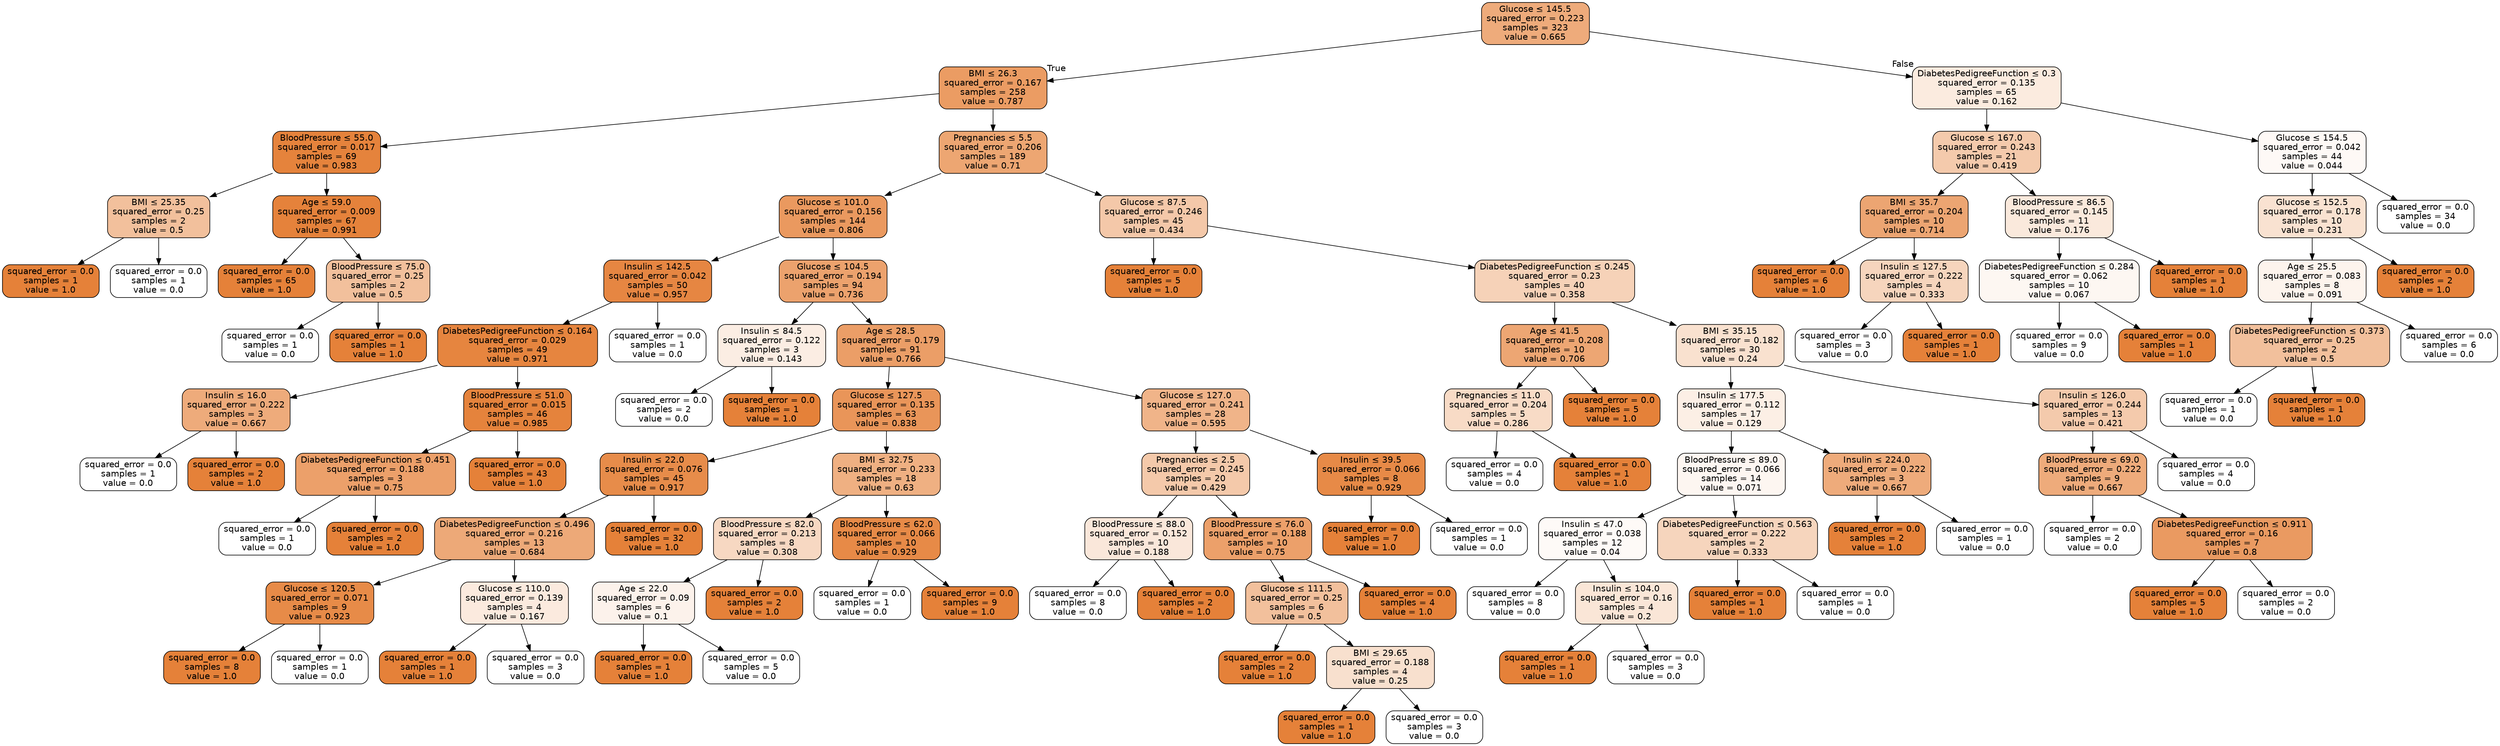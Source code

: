 digraph Tree {
node [shape=box, style="filled, rounded", color="black", fontname="helvetica"] ;
edge [fontname="helvetica"] ;
0 [label=<Glucose &le; 145.5<br/>squared_error = 0.223<br/>samples = 323<br/>value = 0.665>, fillcolor="#eeab7b"] ;
1 [label=<BMI &le; 26.3<br/>squared_error = 0.167<br/>samples = 258<br/>value = 0.787>, fillcolor="#eb9c63"] ;
0 -> 1 [labeldistance=2.5, labelangle=45, headlabel="True"] ;
2 [label=<BloodPressure &le; 55.0<br/>squared_error = 0.017<br/>samples = 69<br/>value = 0.983>, fillcolor="#e5833c"] ;
1 -> 2 ;
3 [label=<BMI &le; 25.35<br/>squared_error = 0.25<br/>samples = 2<br/>value = 0.5>, fillcolor="#f2c09c"] ;
2 -> 3 ;
4 [label=<squared_error = 0.0<br/>samples = 1<br/>value = 1.0>, fillcolor="#e58139"] ;
3 -> 4 ;
5 [label=<squared_error = 0.0<br/>samples = 1<br/>value = 0.0>, fillcolor="#ffffff"] ;
3 -> 5 ;
6 [label=<Age &le; 59.0<br/>squared_error = 0.009<br/>samples = 67<br/>value = 0.991>, fillcolor="#e5823b"] ;
2 -> 6 ;
7 [label=<squared_error = 0.0<br/>samples = 65<br/>value = 1.0>, fillcolor="#e58139"] ;
6 -> 7 ;
8 [label=<BloodPressure &le; 75.0<br/>squared_error = 0.25<br/>samples = 2<br/>value = 0.5>, fillcolor="#f2c09c"] ;
6 -> 8 ;
9 [label=<squared_error = 0.0<br/>samples = 1<br/>value = 0.0>, fillcolor="#ffffff"] ;
8 -> 9 ;
10 [label=<squared_error = 0.0<br/>samples = 1<br/>value = 1.0>, fillcolor="#e58139"] ;
8 -> 10 ;
11 [label=<Pregnancies &le; 5.5<br/>squared_error = 0.206<br/>samples = 189<br/>value = 0.71>, fillcolor="#eda672"] ;
1 -> 11 ;
12 [label=<Glucose &le; 101.0<br/>squared_error = 0.156<br/>samples = 144<br/>value = 0.806>, fillcolor="#ea995f"] ;
11 -> 12 ;
13 [label=<Insulin &le; 142.5<br/>squared_error = 0.042<br/>samples = 50<br/>value = 0.957>, fillcolor="#e68642"] ;
12 -> 13 ;
14 [label=<DiabetesPedigreeFunction &le; 0.164<br/>squared_error = 0.029<br/>samples = 49<br/>value = 0.971>, fillcolor="#e6853f"] ;
13 -> 14 ;
15 [label=<Insulin &le; 16.0<br/>squared_error = 0.222<br/>samples = 3<br/>value = 0.667>, fillcolor="#eeab7b"] ;
14 -> 15 ;
16 [label=<squared_error = 0.0<br/>samples = 1<br/>value = 0.0>, fillcolor="#ffffff"] ;
15 -> 16 ;
17 [label=<squared_error = 0.0<br/>samples = 2<br/>value = 1.0>, fillcolor="#e58139"] ;
15 -> 17 ;
18 [label=<BloodPressure &le; 51.0<br/>squared_error = 0.015<br/>samples = 46<br/>value = 0.985>, fillcolor="#e5833c"] ;
14 -> 18 ;
19 [label=<DiabetesPedigreeFunction &le; 0.451<br/>squared_error = 0.188<br/>samples = 3<br/>value = 0.75>, fillcolor="#eca06a"] ;
18 -> 19 ;
20 [label=<squared_error = 0.0<br/>samples = 1<br/>value = 0.0>, fillcolor="#ffffff"] ;
19 -> 20 ;
21 [label=<squared_error = 0.0<br/>samples = 2<br/>value = 1.0>, fillcolor="#e58139"] ;
19 -> 21 ;
22 [label=<squared_error = 0.0<br/>samples = 43<br/>value = 1.0>, fillcolor="#e58139"] ;
18 -> 22 ;
23 [label=<squared_error = 0.0<br/>samples = 1<br/>value = 0.0>, fillcolor="#ffffff"] ;
13 -> 23 ;
24 [label=<Glucose &le; 104.5<br/>squared_error = 0.194<br/>samples = 94<br/>value = 0.736>, fillcolor="#eca26d"] ;
12 -> 24 ;
25 [label=<Insulin &le; 84.5<br/>squared_error = 0.122<br/>samples = 3<br/>value = 0.143>, fillcolor="#fbede3"] ;
24 -> 25 ;
26 [label=<squared_error = 0.0<br/>samples = 2<br/>value = 0.0>, fillcolor="#ffffff"] ;
25 -> 26 ;
27 [label=<squared_error = 0.0<br/>samples = 1<br/>value = 1.0>, fillcolor="#e58139"] ;
25 -> 27 ;
28 [label=<Age &le; 28.5<br/>squared_error = 0.179<br/>samples = 91<br/>value = 0.766>, fillcolor="#eb9e67"] ;
24 -> 28 ;
29 [label=<Glucose &le; 127.5<br/>squared_error = 0.135<br/>samples = 63<br/>value = 0.838>, fillcolor="#e99559"] ;
28 -> 29 ;
30 [label=<Insulin &le; 22.0<br/>squared_error = 0.076<br/>samples = 45<br/>value = 0.917>, fillcolor="#e78c4a"] ;
29 -> 30 ;
31 [label=<DiabetesPedigreeFunction &le; 0.496<br/>squared_error = 0.216<br/>samples = 13<br/>value = 0.684>, fillcolor="#eda978"] ;
30 -> 31 ;
32 [label=<Glucose &le; 120.5<br/>squared_error = 0.071<br/>samples = 9<br/>value = 0.923>, fillcolor="#e78b48"] ;
31 -> 32 ;
33 [label=<squared_error = 0.0<br/>samples = 8<br/>value = 1.0>, fillcolor="#e58139"] ;
32 -> 33 ;
34 [label=<squared_error = 0.0<br/>samples = 1<br/>value = 0.0>, fillcolor="#ffffff"] ;
32 -> 34 ;
35 [label=<Glucose &le; 110.0<br/>squared_error = 0.139<br/>samples = 4<br/>value = 0.167>, fillcolor="#fbeade"] ;
31 -> 35 ;
36 [label=<squared_error = 0.0<br/>samples = 1<br/>value = 1.0>, fillcolor="#e58139"] ;
35 -> 36 ;
37 [label=<squared_error = 0.0<br/>samples = 3<br/>value = 0.0>, fillcolor="#ffffff"] ;
35 -> 37 ;
38 [label=<squared_error = 0.0<br/>samples = 32<br/>value = 1.0>, fillcolor="#e58139"] ;
30 -> 38 ;
39 [label=<BMI &le; 32.75<br/>squared_error = 0.233<br/>samples = 18<br/>value = 0.63>, fillcolor="#efb082"] ;
29 -> 39 ;
40 [label=<BloodPressure &le; 82.0<br/>squared_error = 0.213<br/>samples = 8<br/>value = 0.308>, fillcolor="#f7d8c2"] ;
39 -> 40 ;
41 [label=<Age &le; 22.0<br/>squared_error = 0.09<br/>samples = 6<br/>value = 0.1>, fillcolor="#fcf2eb"] ;
40 -> 41 ;
42 [label=<squared_error = 0.0<br/>samples = 1<br/>value = 1.0>, fillcolor="#e58139"] ;
41 -> 42 ;
43 [label=<squared_error = 0.0<br/>samples = 5<br/>value = 0.0>, fillcolor="#ffffff"] ;
41 -> 43 ;
44 [label=<squared_error = 0.0<br/>samples = 2<br/>value = 1.0>, fillcolor="#e58139"] ;
40 -> 44 ;
45 [label=<BloodPressure &le; 62.0<br/>squared_error = 0.066<br/>samples = 10<br/>value = 0.929>, fillcolor="#e78a47"] ;
39 -> 45 ;
46 [label=<squared_error = 0.0<br/>samples = 1<br/>value = 0.0>, fillcolor="#ffffff"] ;
45 -> 46 ;
47 [label=<squared_error = 0.0<br/>samples = 9<br/>value = 1.0>, fillcolor="#e58139"] ;
45 -> 47 ;
48 [label=<Glucose &le; 127.0<br/>squared_error = 0.241<br/>samples = 28<br/>value = 0.595>, fillcolor="#f0b489"] ;
28 -> 48 ;
49 [label=<Pregnancies &le; 2.5<br/>squared_error = 0.245<br/>samples = 20<br/>value = 0.429>, fillcolor="#f4c9aa"] ;
48 -> 49 ;
50 [label=<BloodPressure &le; 88.0<br/>squared_error = 0.152<br/>samples = 10<br/>value = 0.188>, fillcolor="#fae7da"] ;
49 -> 50 ;
51 [label=<squared_error = 0.0<br/>samples = 8<br/>value = 0.0>, fillcolor="#ffffff"] ;
50 -> 51 ;
52 [label=<squared_error = 0.0<br/>samples = 2<br/>value = 1.0>, fillcolor="#e58139"] ;
50 -> 52 ;
53 [label=<BloodPressure &le; 76.0<br/>squared_error = 0.188<br/>samples = 10<br/>value = 0.75>, fillcolor="#eca06a"] ;
49 -> 53 ;
54 [label=<Glucose &le; 111.5<br/>squared_error = 0.25<br/>samples = 6<br/>value = 0.5>, fillcolor="#f2c09c"] ;
53 -> 54 ;
55 [label=<squared_error = 0.0<br/>samples = 2<br/>value = 1.0>, fillcolor="#e58139"] ;
54 -> 55 ;
56 [label=<BMI &le; 29.65<br/>squared_error = 0.188<br/>samples = 4<br/>value = 0.25>, fillcolor="#f8e0ce"] ;
54 -> 56 ;
57 [label=<squared_error = 0.0<br/>samples = 1<br/>value = 1.0>, fillcolor="#e58139"] ;
56 -> 57 ;
58 [label=<squared_error = 0.0<br/>samples = 3<br/>value = 0.0>, fillcolor="#ffffff"] ;
56 -> 58 ;
59 [label=<squared_error = 0.0<br/>samples = 4<br/>value = 1.0>, fillcolor="#e58139"] ;
53 -> 59 ;
60 [label=<Insulin &le; 39.5<br/>squared_error = 0.066<br/>samples = 8<br/>value = 0.929>, fillcolor="#e78a47"] ;
48 -> 60 ;
61 [label=<squared_error = 0.0<br/>samples = 7<br/>value = 1.0>, fillcolor="#e58139"] ;
60 -> 61 ;
62 [label=<squared_error = 0.0<br/>samples = 1<br/>value = 0.0>, fillcolor="#ffffff"] ;
60 -> 62 ;
63 [label=<Glucose &le; 87.5<br/>squared_error = 0.246<br/>samples = 45<br/>value = 0.434>, fillcolor="#f4c8a9"] ;
11 -> 63 ;
64 [label=<squared_error = 0.0<br/>samples = 5<br/>value = 1.0>, fillcolor="#e58139"] ;
63 -> 64 ;
65 [label=<DiabetesPedigreeFunction &le; 0.245<br/>squared_error = 0.23<br/>samples = 40<br/>value = 0.358>, fillcolor="#f6d2b8"] ;
63 -> 65 ;
66 [label=<Age &le; 41.5<br/>squared_error = 0.208<br/>samples = 10<br/>value = 0.706>, fillcolor="#eda673"] ;
65 -> 66 ;
67 [label=<Pregnancies &le; 11.0<br/>squared_error = 0.204<br/>samples = 5<br/>value = 0.286>, fillcolor="#f8dbc6"] ;
66 -> 67 ;
68 [label=<squared_error = 0.0<br/>samples = 4<br/>value = 0.0>, fillcolor="#ffffff"] ;
67 -> 68 ;
69 [label=<squared_error = 0.0<br/>samples = 1<br/>value = 1.0>, fillcolor="#e58139"] ;
67 -> 69 ;
70 [label=<squared_error = 0.0<br/>samples = 5<br/>value = 1.0>, fillcolor="#e58139"] ;
66 -> 70 ;
71 [label=<BMI &le; 35.15<br/>squared_error = 0.182<br/>samples = 30<br/>value = 0.24>, fillcolor="#f9e1cf"] ;
65 -> 71 ;
72 [label=<Insulin &le; 177.5<br/>squared_error = 0.112<br/>samples = 17<br/>value = 0.129>, fillcolor="#fcefe5"] ;
71 -> 72 ;
73 [label=<BloodPressure &le; 89.0<br/>squared_error = 0.066<br/>samples = 14<br/>value = 0.071>, fillcolor="#fdf6f1"] ;
72 -> 73 ;
74 [label=<Insulin &le; 47.0<br/>squared_error = 0.038<br/>samples = 12<br/>value = 0.04>, fillcolor="#fefaf7"] ;
73 -> 74 ;
75 [label=<squared_error = 0.0<br/>samples = 8<br/>value = 0.0>, fillcolor="#ffffff"] ;
74 -> 75 ;
76 [label=<Insulin &le; 104.0<br/>squared_error = 0.16<br/>samples = 4<br/>value = 0.2>, fillcolor="#fae6d7"] ;
74 -> 76 ;
77 [label=<squared_error = 0.0<br/>samples = 1<br/>value = 1.0>, fillcolor="#e58139"] ;
76 -> 77 ;
78 [label=<squared_error = 0.0<br/>samples = 3<br/>value = 0.0>, fillcolor="#ffffff"] ;
76 -> 78 ;
79 [label=<DiabetesPedigreeFunction &le; 0.563<br/>squared_error = 0.222<br/>samples = 2<br/>value = 0.333>, fillcolor="#f6d5bd"] ;
73 -> 79 ;
80 [label=<squared_error = 0.0<br/>samples = 1<br/>value = 1.0>, fillcolor="#e58139"] ;
79 -> 80 ;
81 [label=<squared_error = 0.0<br/>samples = 1<br/>value = 0.0>, fillcolor="#ffffff"] ;
79 -> 81 ;
82 [label=<Insulin &le; 224.0<br/>squared_error = 0.222<br/>samples = 3<br/>value = 0.667>, fillcolor="#eeab7b"] ;
72 -> 82 ;
83 [label=<squared_error = 0.0<br/>samples = 2<br/>value = 1.0>, fillcolor="#e58139"] ;
82 -> 83 ;
84 [label=<squared_error = 0.0<br/>samples = 1<br/>value = 0.0>, fillcolor="#ffffff"] ;
82 -> 84 ;
85 [label=<Insulin &le; 126.0<br/>squared_error = 0.244<br/>samples = 13<br/>value = 0.421>, fillcolor="#f4caac"] ;
71 -> 85 ;
86 [label=<BloodPressure &le; 69.0<br/>squared_error = 0.222<br/>samples = 9<br/>value = 0.667>, fillcolor="#eeab7b"] ;
85 -> 86 ;
87 [label=<squared_error = 0.0<br/>samples = 2<br/>value = 0.0>, fillcolor="#ffffff"] ;
86 -> 87 ;
88 [label=<DiabetesPedigreeFunction &le; 0.911<br/>squared_error = 0.16<br/>samples = 7<br/>value = 0.8>, fillcolor="#ea9a61"] ;
86 -> 88 ;
89 [label=<squared_error = 0.0<br/>samples = 5<br/>value = 1.0>, fillcolor="#e58139"] ;
88 -> 89 ;
90 [label=<squared_error = 0.0<br/>samples = 2<br/>value = 0.0>, fillcolor="#ffffff"] ;
88 -> 90 ;
91 [label=<squared_error = 0.0<br/>samples = 4<br/>value = 0.0>, fillcolor="#ffffff"] ;
85 -> 91 ;
92 [label=<DiabetesPedigreeFunction &le; 0.3<br/>squared_error = 0.135<br/>samples = 65<br/>value = 0.162>, fillcolor="#fbebdf"] ;
0 -> 92 [labeldistance=2.5, labelangle=-45, headlabel="False"] ;
93 [label=<Glucose &le; 167.0<br/>squared_error = 0.243<br/>samples = 21<br/>value = 0.419>, fillcolor="#f4caac"] ;
92 -> 93 ;
94 [label=<BMI &le; 35.7<br/>squared_error = 0.204<br/>samples = 10<br/>value = 0.714>, fillcolor="#eca572"] ;
93 -> 94 ;
95 [label=<squared_error = 0.0<br/>samples = 6<br/>value = 1.0>, fillcolor="#e58139"] ;
94 -> 95 ;
96 [label=<Insulin &le; 127.5<br/>squared_error = 0.222<br/>samples = 4<br/>value = 0.333>, fillcolor="#f6d5bd"] ;
94 -> 96 ;
97 [label=<squared_error = 0.0<br/>samples = 3<br/>value = 0.0>, fillcolor="#ffffff"] ;
96 -> 97 ;
98 [label=<squared_error = 0.0<br/>samples = 1<br/>value = 1.0>, fillcolor="#e58139"] ;
96 -> 98 ;
99 [label=<BloodPressure &le; 86.5<br/>squared_error = 0.145<br/>samples = 11<br/>value = 0.176>, fillcolor="#fae9dc"] ;
93 -> 99 ;
100 [label=<DiabetesPedigreeFunction &le; 0.284<br/>squared_error = 0.062<br/>samples = 10<br/>value = 0.067>, fillcolor="#fdf7f2"] ;
99 -> 100 ;
101 [label=<squared_error = 0.0<br/>samples = 9<br/>value = 0.0>, fillcolor="#ffffff"] ;
100 -> 101 ;
102 [label=<squared_error = 0.0<br/>samples = 1<br/>value = 1.0>, fillcolor="#e58139"] ;
100 -> 102 ;
103 [label=<squared_error = 0.0<br/>samples = 1<br/>value = 1.0>, fillcolor="#e58139"] ;
99 -> 103 ;
104 [label=<Glucose &le; 154.5<br/>squared_error = 0.042<br/>samples = 44<br/>value = 0.044>, fillcolor="#fef9f6"] ;
92 -> 104 ;
105 [label=<Glucose &le; 152.5<br/>squared_error = 0.178<br/>samples = 10<br/>value = 0.231>, fillcolor="#f9e2d1"] ;
104 -> 105 ;
106 [label=<Age &le; 25.5<br/>squared_error = 0.083<br/>samples = 8<br/>value = 0.091>, fillcolor="#fdf4ed"] ;
105 -> 106 ;
107 [label=<DiabetesPedigreeFunction &le; 0.373<br/>squared_error = 0.25<br/>samples = 2<br/>value = 0.5>, fillcolor="#f2c09c"] ;
106 -> 107 ;
108 [label=<squared_error = 0.0<br/>samples = 1<br/>value = 0.0>, fillcolor="#ffffff"] ;
107 -> 108 ;
109 [label=<squared_error = 0.0<br/>samples = 1<br/>value = 1.0>, fillcolor="#e58139"] ;
107 -> 109 ;
110 [label=<squared_error = 0.0<br/>samples = 6<br/>value = 0.0>, fillcolor="#ffffff"] ;
106 -> 110 ;
111 [label=<squared_error = 0.0<br/>samples = 2<br/>value = 1.0>, fillcolor="#e58139"] ;
105 -> 111 ;
112 [label=<squared_error = 0.0<br/>samples = 34<br/>value = 0.0>, fillcolor="#ffffff"] ;
104 -> 112 ;
}